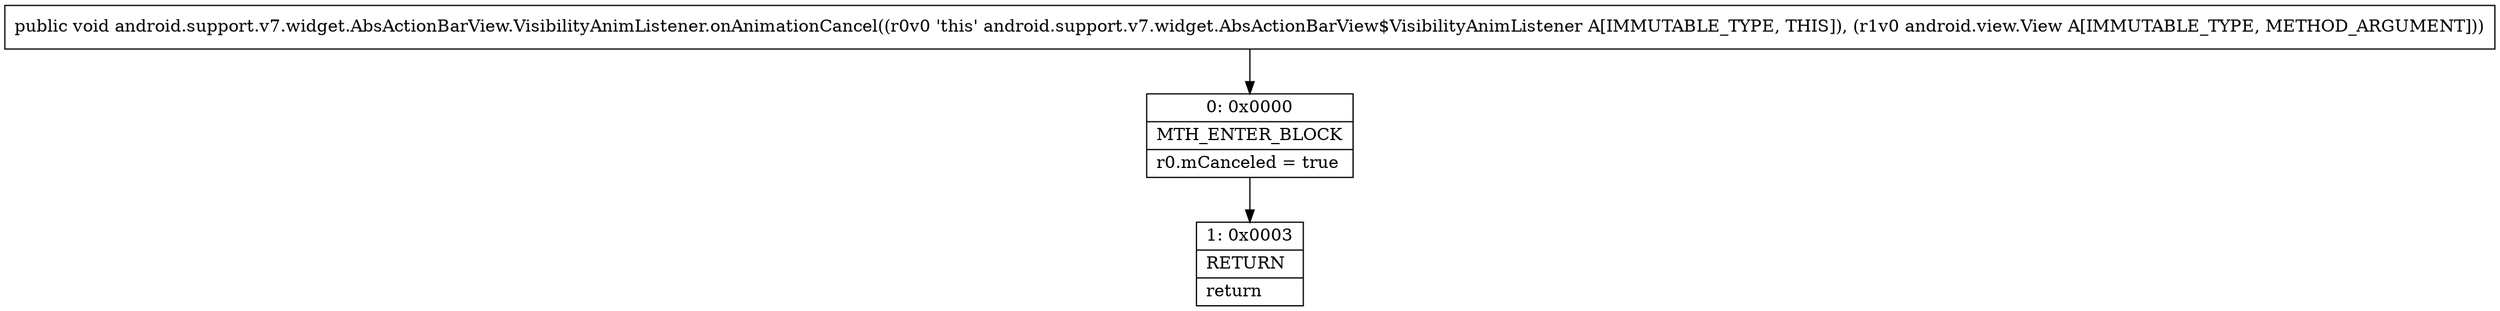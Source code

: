 digraph "CFG forandroid.support.v7.widget.AbsActionBarView.VisibilityAnimListener.onAnimationCancel(Landroid\/view\/View;)V" {
Node_0 [shape=record,label="{0\:\ 0x0000|MTH_ENTER_BLOCK\l|r0.mCanceled = true\l}"];
Node_1 [shape=record,label="{1\:\ 0x0003|RETURN\l|return\l}"];
MethodNode[shape=record,label="{public void android.support.v7.widget.AbsActionBarView.VisibilityAnimListener.onAnimationCancel((r0v0 'this' android.support.v7.widget.AbsActionBarView$VisibilityAnimListener A[IMMUTABLE_TYPE, THIS]), (r1v0 android.view.View A[IMMUTABLE_TYPE, METHOD_ARGUMENT])) }"];
MethodNode -> Node_0;
Node_0 -> Node_1;
}

